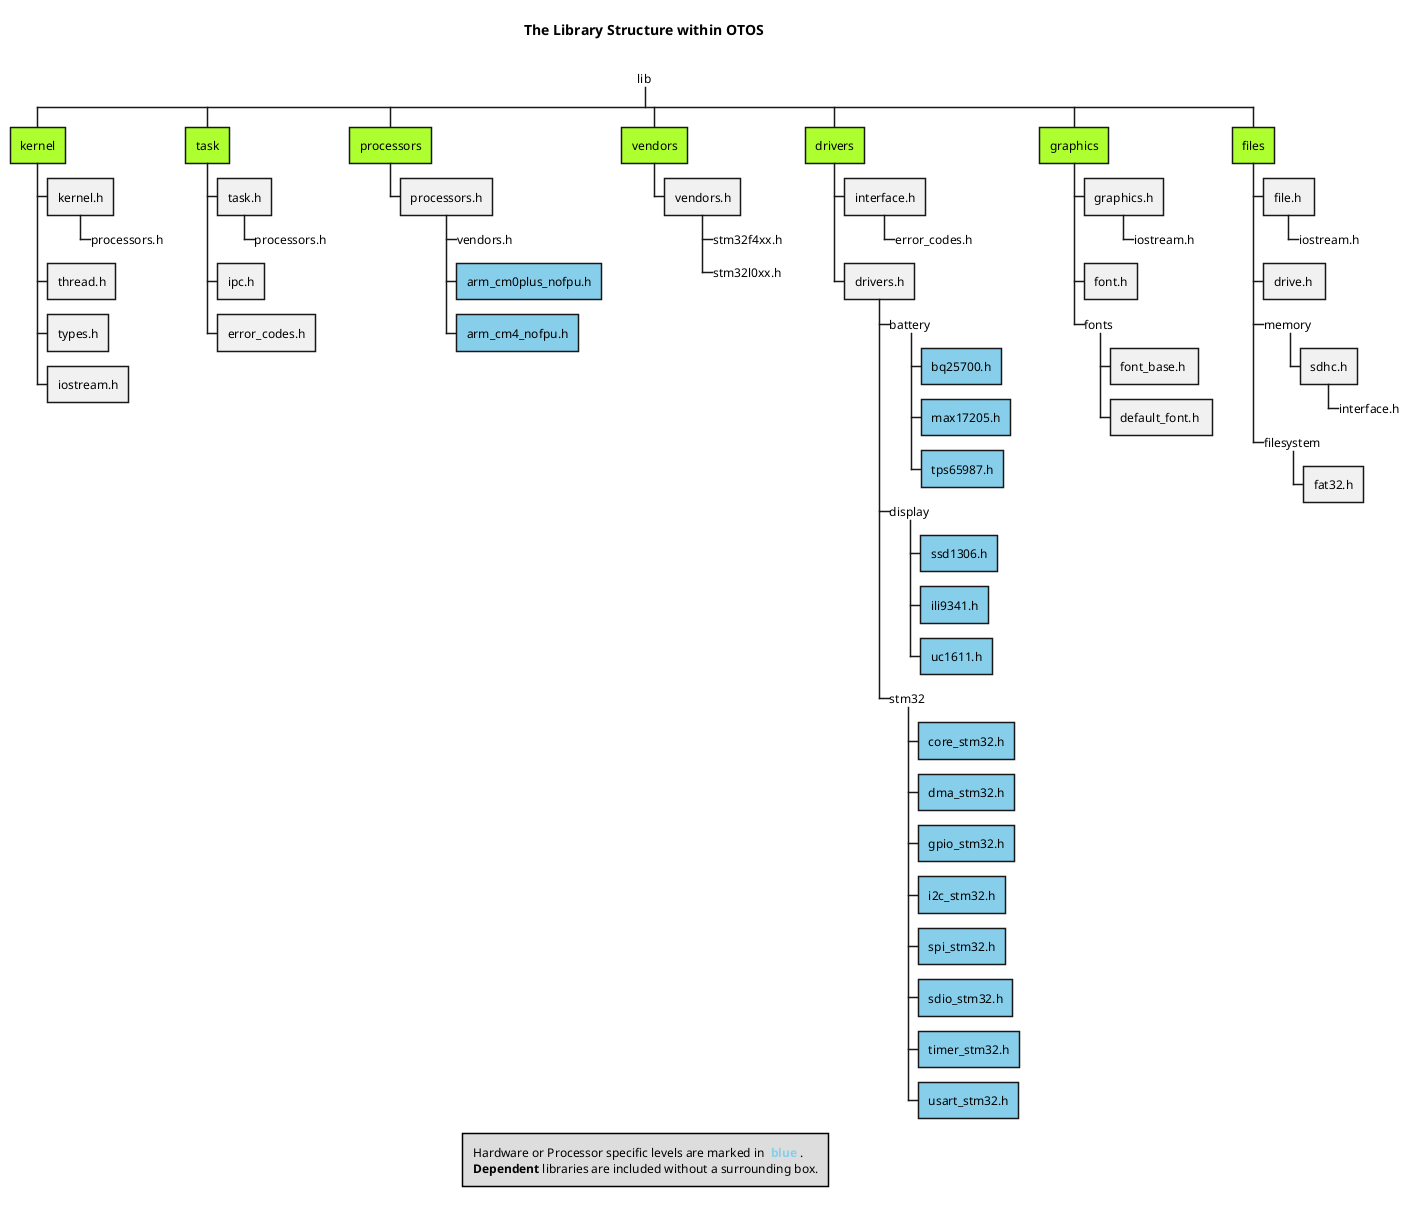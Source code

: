 @startwbs WBS_LibStructure
title The Library Structure within **OTOS** \n
legend Hardware or Processor specific levels are marked in **<color #SkyBlue> blue </color>**.\n<b>Dependent</b> libraries are included without a surrounding box.

*_ lib

' === Kernel ===
**[#GreenYellow] kernel
*** kernel.h
****_ processors.h
' *** schedule.h
*** thread.h
*** types.h
*** iostream.h

' === Task ===
**[#GreenYellow] task
*** task.h
****_ processors.h
*** ipc.h
*** error_codes.h

' === Processors ===
**[#GreenYellow] processors
*** processors.h
****_ vendors.h
****[#SkyBlue] arm_cm0plus_nofpu.h
****[#SkyBlue] arm_cm4_nofpu.h

' === Vendors ===
**[#GreenYellow] vendors
*** vendors.h
****_ stm32f4xx.h
****_ stm32l0xx.h

' === Drivers ===
**[#GreenYellow] drivers
*** interface.h
****_ error_codes.h
*** drivers.h
****_ battery
*****[#SkyBlue] bq25700.h
*****[#SkyBlue] max17205.h
*****[#SkyBlue] tps65987.h
****_ display
*****[#SkyBlue] ssd1306.h
*****[#SkyBlue] ili9341.h
*****[#SkyBlue] uc1611.h
****_ stm32
*****[#SkyBlue] core_stm32.h
*****[#SkyBlue] dma_stm32.h
*****[#SkyBlue] gpio_stm32.h
*****[#SkyBlue] i2c_stm32.h
*****[#SkyBlue] spi_stm32.h
*****[#SkyBlue] sdio_stm32.h
*****[#SkyBlue] timer_stm32.h
*****[#SkyBlue] usart_stm32.h

' === Graphics ===
**[#GreenYellow] graphics
*** graphics.h
****_ iostream.h
*** font.h
***_ fonts
**** font_base.h 
**** default_font.h 

' === Files ===
**[#GreenYellow] files
*** file.h 
****_ iostream.h
*** drive.h 
***_ memory 
**** sdhc.h
*****_ interface.h
***_ filesystem
**** fat32.h

@endwbs